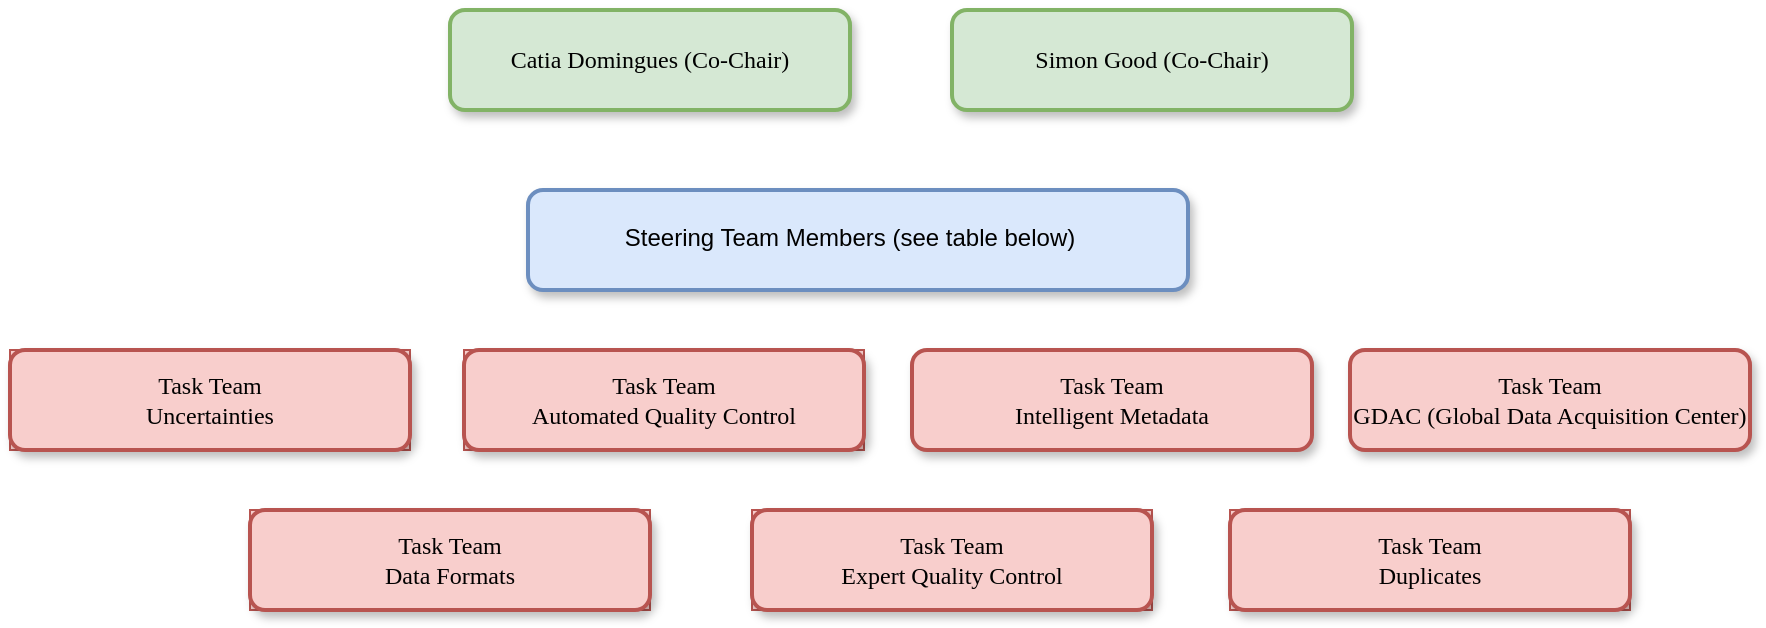<mxfile version="15.4.3" type="google"><diagram name="Page-1" id="97a40813-6b03-0c74-37c1-0168de264b11"><mxGraphModel dx="1323" dy="943" grid="1" gridSize="10" guides="1" tooltips="1" connect="0" arrows="0" fold="1" page="1" pageScale="1" pageWidth="1169" pageHeight="827" background="#ffffff" math="0" shadow="0"><root><mxCell id="0"/><mxCell id="1" parent="0"/><mxCell id="6257edae8c83ed4a-32" value="" style="group;fillColor=#f8cecc;strokeColor=#b85450;" parent="1" vertex="1" connectable="0"><mxGeometry x="130" y="470" width="200" height="50" as="geometry"/></mxCell><mxCell id="6257edae8c83ed4a-33" value="Task Team&lt;br&gt;Uncertainties&lt;br&gt;" style="whiteSpace=wrap;html=1;rounded=1;shadow=1;comic=0;strokeWidth=2;fillColor=#f8cecc;fontFamily=Verdana;align=center;strokeColor=#b85450;" parent="6257edae8c83ed4a-32" vertex="1"><mxGeometry width="200" height="50" as="geometry"/></mxCell><mxCell id="6257edae8c83ed4a-8" value="" style="group" parent="1" vertex="1" connectable="0"><mxGeometry x="619" y="370" width="350" height="90" as="geometry"/></mxCell><mxCell id="6257edae8c83ed4a-6" value="" style="whiteSpace=wrap;html=1;rounded=1;shadow=1;comic=0;strokeWidth=2;fillColor=#dae8fc;fontFamily=Verdana;align=center;strokeColor=#6c8ebf;" parent="6257edae8c83ed4a-8" vertex="1"><mxGeometry x="-230" y="20" width="330" height="50" as="geometry"/></mxCell><mxCell id="6257edae8c83ed4a-14" value="" style="group;fillColor=#f8cecc;strokeColor=#b85450;" parent="1" vertex="1" connectable="0"><mxGeometry x="357" y="470" width="200" height="50" as="geometry"/></mxCell><mxCell id="6257edae8c83ed4a-15" value="Task Team&lt;br&gt;Automated Quality Control&lt;br&gt;" style="whiteSpace=wrap;html=1;rounded=1;shadow=1;comic=0;strokeWidth=2;fillColor=#f8cecc;fontFamily=Verdana;align=center;strokeColor=#b85450;" parent="6257edae8c83ed4a-14" vertex="1"><mxGeometry width="200" height="50" as="geometry"/></mxCell><mxCell id="6257edae8c83ed4a-20" value="" style="group" parent="1" vertex="1" connectable="0"><mxGeometry x="581" y="470" width="200" height="50" as="geometry"/></mxCell><mxCell id="6257edae8c83ed4a-21" value="Task Team&lt;br&gt;Intelligent Metadata&lt;br&gt;" style="whiteSpace=wrap;html=1;rounded=1;shadow=1;comic=0;strokeWidth=2;fillColor=#f8cecc;fontFamily=Verdana;align=center;strokeColor=#b85450;" parent="6257edae8c83ed4a-20" vertex="1"><mxGeometry width="200" height="50" as="geometry"/></mxCell><mxCell id="6257edae8c83ed4a-23" value="" style="group" parent="1" vertex="1" connectable="0"><mxGeometry x="800" y="470" width="200" height="50" as="geometry"/></mxCell><mxCell id="6257edae8c83ed4a-24" value="Task Team&lt;br&gt;GDAC (Global Data Acquisition Center)&lt;br&gt;" style="whiteSpace=wrap;html=1;rounded=1;shadow=1;comic=0;strokeWidth=2;fillColor=#f8cecc;fontFamily=Verdana;align=center;strokeColor=#b85450;" parent="6257edae8c83ed4a-23" vertex="1"><mxGeometry width="200" height="50" as="geometry"/></mxCell><mxCell id="6257edae8c83ed4a-45" value="" style="group" parent="1" vertex="1" connectable="0"><mxGeometry x="350" y="300" width="200" height="50" as="geometry"/></mxCell><mxCell id="6257edae8c83ed4a-1" value="Catia Domingues (Co-Chair)" style="whiteSpace=wrap;html=1;rounded=1;shadow=1;comic=0;strokeWidth=2;fillColor=#d5e8d4;fontFamily=Verdana;align=center;strokeColor=#82b366;" parent="6257edae8c83ed4a-45" vertex="1"><mxGeometry width="200" height="50" as="geometry"/></mxCell><mxCell id="2" value="" style="group" parent="1" vertex="1" connectable="0"><mxGeometry x="625" y="300" width="200" height="50" as="geometry"/></mxCell><mxCell id="3" value="Simon Good (Co-Chair)" style="whiteSpace=wrap;html=1;rounded=1;shadow=1;comic=0;strokeWidth=2;fillColor=#d5e8d4;fontFamily=Verdana;align=center;strokeColor=#82b366;" parent="2" vertex="1"><mxGeometry x="-24" width="200" height="50" as="geometry"/></mxCell><mxCell id="6257edae8c83ed4a-5" value="Steering Team Members (see table below)&#10;" style="group" parent="1" vertex="1" connectable="0"><mxGeometry x="415" y="400" width="270" height="50" as="geometry"/></mxCell><mxCell id="7" value="" style="group;fillColor=#f8cecc;strokeColor=#b85450;" parent="1" vertex="1" connectable="0"><mxGeometry x="250" y="550" width="200" height="50" as="geometry"/></mxCell><mxCell id="8" value="Task Team&lt;br&gt;Data Formats&lt;br&gt;" style="whiteSpace=wrap;html=1;rounded=1;shadow=1;comic=0;strokeWidth=2;fillColor=#f8cecc;fontFamily=Verdana;align=center;strokeColor=#b85450;" parent="7" vertex="1"><mxGeometry width="200" height="50" as="geometry"/></mxCell><mxCell id="9" value="" style="group;fillColor=#f8cecc;strokeColor=#b85450;" parent="1" vertex="1" connectable="0"><mxGeometry x="501" y="550" width="200" height="50" as="geometry"/></mxCell><mxCell id="10" value="Task Team&lt;br&gt;Expert Quality Control&lt;br&gt;" style="whiteSpace=wrap;html=1;rounded=1;shadow=1;comic=0;strokeWidth=2;fillColor=#f8cecc;fontFamily=Verdana;align=center;strokeColor=#b85450;" parent="9" vertex="1"><mxGeometry width="200" height="50" as="geometry"/></mxCell><mxCell id="11" value="" style="group;fillColor=#f8cecc;strokeColor=#b85450;" parent="1" vertex="1" connectable="0"><mxGeometry x="740" y="550" width="200" height="50" as="geometry"/></mxCell><mxCell id="12" value="Task Team&lt;br&gt;Duplicates&lt;br&gt;" style="whiteSpace=wrap;html=1;rounded=1;shadow=1;comic=0;strokeWidth=2;fillColor=#f8cecc;fontFamily=Verdana;align=center;strokeColor=#b85450;" parent="11" vertex="1"><mxGeometry width="200" height="50" as="geometry"/></mxCell></root></mxGraphModel></diagram></mxfile>